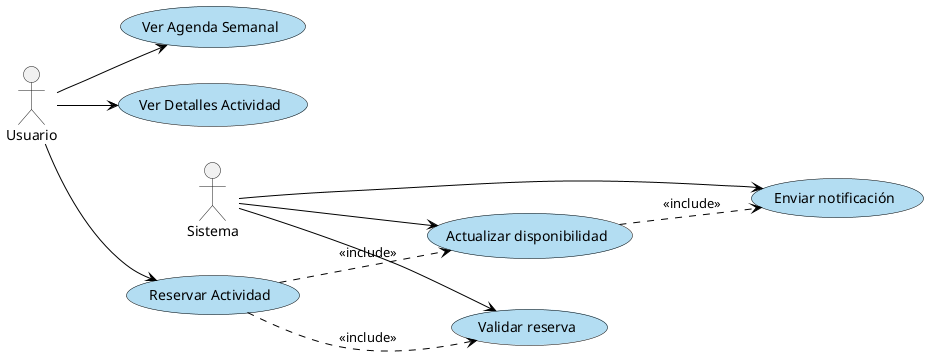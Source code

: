 @startuml
left to right direction
skinparam backgroundColor #ffffff
skinparam usecase {
    BackgroundColor #B3DDF2
    BorderColor Black
    ArrowColor Black
}

actor Usuario
actor Sistema

Usuario --> (Ver Agenda Semanal)
Usuario --> (Ver Detalles Actividad)
Usuario --> (Reservar Actividad)

(Reservar Actividad) ..> (Validar reserva) : <<include>>
(Reservar Actividad) ..> (Actualizar disponibilidad) : <<include>>
(Actualizar disponibilidad) ..> (Enviar notificación) : <<include>>

Sistema --> (Validar reserva)
Sistema --> (Actualizar disponibilidad)
Sistema --> (Enviar notificación)

@enduml
